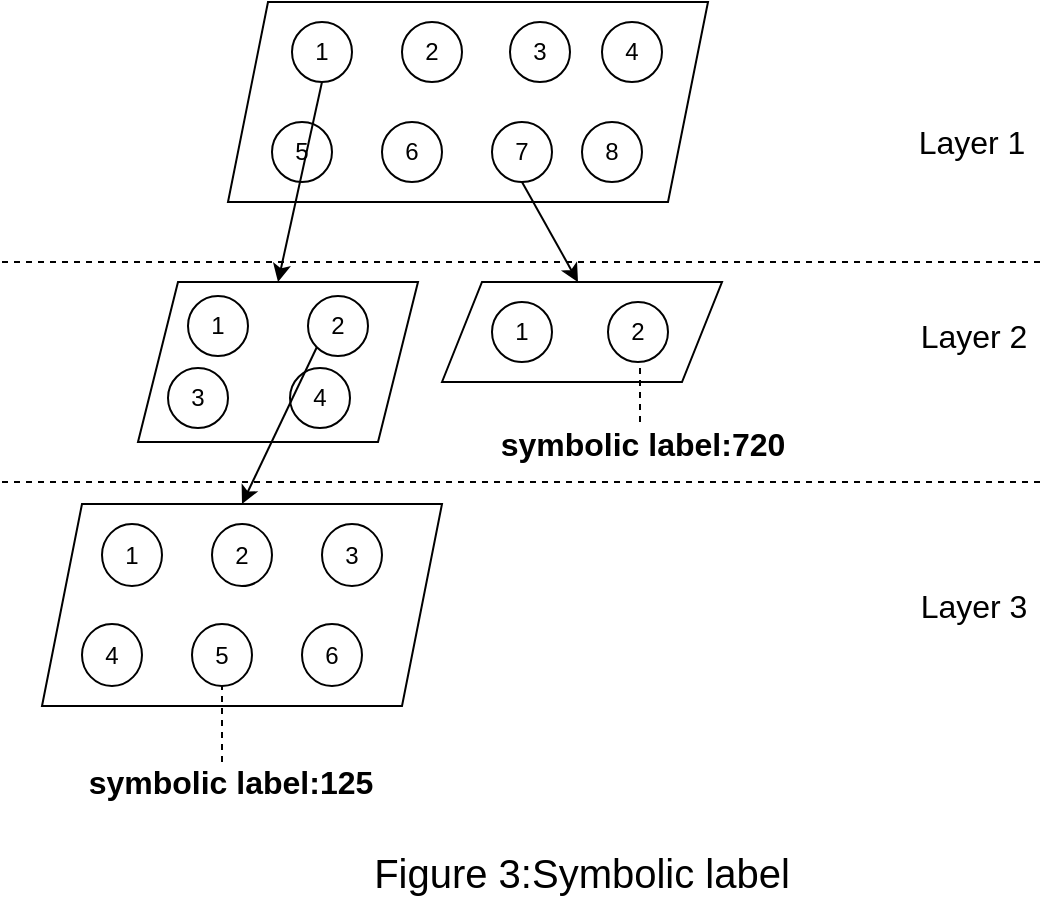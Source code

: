 <mxfile version="14.2.9" type="google"><diagram id="NMLzjRyEk962ou_Mwq36" name="Page-1"><mxGraphModel dx="1422" dy="642" grid="1" gridSize="10" guides="1" tooltips="1" connect="1" arrows="1" fold="1" page="1" pageScale="1" pageWidth="827" pageHeight="1169" math="0" shadow="0"><root><mxCell id="0"/><mxCell id="1" parent="0"/><mxCell id="Op3FQ7G2iBOQs2Q2DTDS-6" value="" style="shape=parallelogram;perimeter=parallelogramPerimeter;whiteSpace=wrap;html=1;fixedSize=1;" parent="1" vertex="1"><mxGeometry x="208" y="300" width="140" height="80" as="geometry"/></mxCell><mxCell id="Op3FQ7G2iBOQs2Q2DTDS-17" value="1" style="ellipse;whiteSpace=wrap;html=1;aspect=fixed;" parent="1" vertex="1"><mxGeometry x="233" y="307" width="30" height="30" as="geometry"/></mxCell><mxCell id="Op3FQ7G2iBOQs2Q2DTDS-18" value="2" style="ellipse;whiteSpace=wrap;html=1;aspect=fixed;" parent="1" vertex="1"><mxGeometry x="293" y="307" width="30" height="30" as="geometry"/></mxCell><mxCell id="Op3FQ7G2iBOQs2Q2DTDS-19" value="3" style="ellipse;whiteSpace=wrap;html=1;aspect=fixed;" parent="1" vertex="1"><mxGeometry x="223" y="343" width="30" height="30" as="geometry"/></mxCell><mxCell id="Op3FQ7G2iBOQs2Q2DTDS-20" style="edgeStyle=orthogonalEdgeStyle;rounded=0;orthogonalLoop=1;jettySize=auto;html=1;exitX=0.5;exitY=1;exitDx=0;exitDy=0;" parent="1" source="Op3FQ7G2iBOQs2Q2DTDS-19" target="Op3FQ7G2iBOQs2Q2DTDS-19" edge="1"><mxGeometry relative="1" as="geometry"/></mxCell><mxCell id="Op3FQ7G2iBOQs2Q2DTDS-21" value="4" style="ellipse;whiteSpace=wrap;html=1;aspect=fixed;" parent="1" vertex="1"><mxGeometry x="284" y="343" width="30" height="30" as="geometry"/></mxCell><mxCell id="Op3FQ7G2iBOQs2Q2DTDS-22" value="" style="shape=parallelogram;perimeter=parallelogramPerimeter;whiteSpace=wrap;html=1;fixedSize=1;" parent="1" vertex="1"><mxGeometry x="160" y="411" width="200" height="101" as="geometry"/></mxCell><mxCell id="Op3FQ7G2iBOQs2Q2DTDS-23" value="1" style="ellipse;whiteSpace=wrap;html=1;aspect=fixed;" parent="1" vertex="1"><mxGeometry x="190" y="421" width="30" height="31" as="geometry"/></mxCell><mxCell id="Op3FQ7G2iBOQs2Q2DTDS-24" value="2" style="ellipse;whiteSpace=wrap;html=1;aspect=fixed;" parent="1" vertex="1"><mxGeometry x="245" y="421" width="30" height="31" as="geometry"/></mxCell><mxCell id="Op3FQ7G2iBOQs2Q2DTDS-25" value="3" style="ellipse;whiteSpace=wrap;html=1;aspect=fixed;" parent="1" vertex="1"><mxGeometry x="300" y="421" width="30" height="31" as="geometry"/></mxCell><mxCell id="Op3FQ7G2iBOQs2Q2DTDS-26" value="4" style="ellipse;whiteSpace=wrap;html=1;aspect=fixed;" parent="1" vertex="1"><mxGeometry x="180" y="471" width="30" height="31" as="geometry"/></mxCell><mxCell id="Op3FQ7G2iBOQs2Q2DTDS-27" value="5" style="ellipse;whiteSpace=wrap;html=1;aspect=fixed;" parent="1" vertex="1"><mxGeometry x="235" y="471" width="30" height="31" as="geometry"/></mxCell><mxCell id="Op3FQ7G2iBOQs2Q2DTDS-28" value="6" style="ellipse;whiteSpace=wrap;html=1;aspect=fixed;" parent="1" vertex="1"><mxGeometry x="290" y="471" width="30" height="31" as="geometry"/></mxCell><mxCell id="Op3FQ7G2iBOQs2Q2DTDS-29" value="" style="endArrow=classic;html=1;exitX=0;exitY=1;exitDx=0;exitDy=0;entryX=0.5;entryY=0;entryDx=0;entryDy=0;" parent="1" source="Op3FQ7G2iBOQs2Q2DTDS-18" target="Op3FQ7G2iBOQs2Q2DTDS-22" edge="1"><mxGeometry width="50" height="50" relative="1" as="geometry"><mxPoint x="343" y="340" as="sourcePoint"/><mxPoint x="393" y="290" as="targetPoint"/></mxGeometry></mxCell><mxCell id="Op3FQ7G2iBOQs2Q2DTDS-38" value="" style="shape=parallelogram;perimeter=parallelogramPerimeter;whiteSpace=wrap;html=1;fixedSize=1;" parent="1" vertex="1"><mxGeometry x="360" y="300" width="140" height="50" as="geometry"/></mxCell><mxCell id="Op3FQ7G2iBOQs2Q2DTDS-39" value="1" style="ellipse;whiteSpace=wrap;html=1;aspect=fixed;" parent="1" vertex="1"><mxGeometry x="385" y="310" width="30" height="30" as="geometry"/></mxCell><mxCell id="Op3FQ7G2iBOQs2Q2DTDS-40" value="2" style="ellipse;whiteSpace=wrap;html=1;aspect=fixed;" parent="1" vertex="1"><mxGeometry x="443" y="310" width="30" height="30" as="geometry"/></mxCell><mxCell id="Op3FQ7G2iBOQs2Q2DTDS-41" value="&lt;font style=&quot;font-size: 16px&quot;&gt;Layer 1&lt;/font&gt;" style="text;html=1;strokeColor=none;fillColor=none;align=center;verticalAlign=middle;whiteSpace=wrap;rounded=0;" parent="1" vertex="1"><mxGeometry x="590" y="220" width="70" height="20" as="geometry"/></mxCell><mxCell id="Op3FQ7G2iBOQs2Q2DTDS-42" value="&lt;font style=&quot;font-size: 16px&quot;&gt;Layer 2&lt;/font&gt;" style="text;html=1;strokeColor=none;fillColor=none;align=center;verticalAlign=middle;whiteSpace=wrap;rounded=0;" parent="1" vertex="1"><mxGeometry x="591" y="317" width="70" height="20" as="geometry"/></mxCell><mxCell id="Op3FQ7G2iBOQs2Q2DTDS-43" value="&lt;font style=&quot;font-size: 16px&quot;&gt;Layer 3&lt;/font&gt;" style="text;html=1;strokeColor=none;fillColor=none;align=center;verticalAlign=middle;whiteSpace=wrap;rounded=0;" parent="1" vertex="1"><mxGeometry x="591" y="452" width="70" height="20" as="geometry"/></mxCell><mxCell id="Op3FQ7G2iBOQs2Q2DTDS-44" value="" style="endArrow=none;dashed=1;html=1;entryX=0.5;entryY=1;entryDx=0;entryDy=0;" parent="1" target="Op3FQ7G2iBOQs2Q2DTDS-27" edge="1"><mxGeometry width="50" height="50" relative="1" as="geometry"><mxPoint x="250" y="540" as="sourcePoint"/><mxPoint x="380" y="240" as="targetPoint"/></mxGeometry></mxCell><mxCell id="Op3FQ7G2iBOQs2Q2DTDS-45" value="&lt;font style=&quot;font-size: 16px&quot;&gt;&lt;b&gt;symbolic label:125&lt;/b&gt;&lt;/font&gt;" style="text;html=1;strokeColor=none;fillColor=none;align=center;verticalAlign=middle;whiteSpace=wrap;rounded=0;" parent="1" vertex="1"><mxGeometry x="176" y="540" width="157" height="20" as="geometry"/></mxCell><mxCell id="Op3FQ7G2iBOQs2Q2DTDS-47" value="" style="endArrow=none;dashed=1;html=1;entryX=0.5;entryY=1;entryDx=0;entryDy=0;" parent="1" edge="1"><mxGeometry width="50" height="50" relative="1" as="geometry"><mxPoint x="459" y="370" as="sourcePoint"/><mxPoint x="459" y="343" as="targetPoint"/></mxGeometry></mxCell><mxCell id="Op3FQ7G2iBOQs2Q2DTDS-48" value="&lt;font style=&quot;font-size: 16px&quot;&gt;&lt;b&gt;symbolic label:720&lt;/b&gt;&lt;/font&gt;" style="text;html=1;strokeColor=none;fillColor=none;align=center;verticalAlign=middle;whiteSpace=wrap;rounded=0;" parent="1" vertex="1"><mxGeometry x="382" y="371" width="157" height="20" as="geometry"/></mxCell><mxCell id="Op3FQ7G2iBOQs2Q2DTDS-49" value="" style="endArrow=none;dashed=1;html=1;" parent="1" edge="1"><mxGeometry width="50" height="50" relative="1" as="geometry"><mxPoint x="140" y="290" as="sourcePoint"/><mxPoint x="660" y="290" as="targetPoint"/></mxGeometry></mxCell><mxCell id="Op3FQ7G2iBOQs2Q2DTDS-50" value="" style="endArrow=none;dashed=1;html=1;" parent="1" edge="1"><mxGeometry width="50" height="50" relative="1" as="geometry"><mxPoint x="140" y="400" as="sourcePoint"/><mxPoint x="660" y="400" as="targetPoint"/></mxGeometry></mxCell><mxCell id="roP913MCryyrZ4I8AsMC-1" value="" style="shape=parallelogram;perimeter=parallelogramPerimeter;whiteSpace=wrap;html=1;fixedSize=1;" parent="1" vertex="1"><mxGeometry x="253" y="160" width="240" height="100" as="geometry"/></mxCell><mxCell id="roP913MCryyrZ4I8AsMC-2" value="1" style="ellipse;whiteSpace=wrap;html=1;aspect=fixed;" parent="1" vertex="1"><mxGeometry x="285" y="170" width="30" height="30" as="geometry"/></mxCell><mxCell id="roP913MCryyrZ4I8AsMC-3" value="2" style="ellipse;whiteSpace=wrap;html=1;aspect=fixed;" parent="1" vertex="1"><mxGeometry x="340" y="170" width="30" height="30" as="geometry"/></mxCell><mxCell id="roP913MCryyrZ4I8AsMC-4" value="3" style="ellipse;whiteSpace=wrap;html=1;aspect=fixed;" parent="1" vertex="1"><mxGeometry x="394" y="170" width="30" height="30" as="geometry"/></mxCell><mxCell id="roP913MCryyrZ4I8AsMC-5" value="5" style="ellipse;whiteSpace=wrap;html=1;aspect=fixed;" parent="1" vertex="1"><mxGeometry x="275" y="220" width="30" height="30" as="geometry"/></mxCell><mxCell id="roP913MCryyrZ4I8AsMC-6" value="6" style="ellipse;whiteSpace=wrap;html=1;aspect=fixed;" parent="1" vertex="1"><mxGeometry x="330" y="220" width="30" height="30" as="geometry"/></mxCell><mxCell id="roP913MCryyrZ4I8AsMC-7" value="7" style="ellipse;whiteSpace=wrap;html=1;aspect=fixed;" parent="1" vertex="1"><mxGeometry x="385" y="220" width="30" height="30" as="geometry"/></mxCell><mxCell id="roP913MCryyrZ4I8AsMC-8" value="4" style="ellipse;whiteSpace=wrap;html=1;aspect=fixed;" parent="1" vertex="1"><mxGeometry x="440" y="170" width="30" height="30" as="geometry"/></mxCell><mxCell id="roP913MCryyrZ4I8AsMC-9" value="8" style="ellipse;whiteSpace=wrap;html=1;aspect=fixed;" parent="1" vertex="1"><mxGeometry x="430" y="220" width="30" height="30" as="geometry"/></mxCell><mxCell id="Op3FQ7G2iBOQs2Q2DTDS-9" value="" style="endArrow=classic;html=1;entryX=0.5;entryY=0;entryDx=0;entryDy=0;exitX=0.5;exitY=1;exitDx=0;exitDy=0;" parent="1" source="roP913MCryyrZ4I8AsMC-2" target="Op3FQ7G2iBOQs2Q2DTDS-6" edge="1"><mxGeometry width="50" height="50" relative="1" as="geometry"><mxPoint x="307.393" y="205.607" as="sourcePoint"/><mxPoint x="393" y="290" as="targetPoint"/></mxGeometry></mxCell><mxCell id="Op3FQ7G2iBOQs2Q2DTDS-16" value="" style="endArrow=classic;html=1;exitX=0.5;exitY=1;exitDx=0;exitDy=0;entryX=0.5;entryY=0;entryDx=0;entryDy=0;" parent="1" source="roP913MCryyrZ4I8AsMC-7" edge="1"><mxGeometry width="50" height="50" relative="1" as="geometry"><mxPoint x="428.607" y="255.607" as="sourcePoint"/><mxPoint x="428" y="300" as="targetPoint"/></mxGeometry></mxCell><mxCell id="pXBhzz6K6hG2INnwBcC5-1" value="&lt;font style=&quot;font-size: 20px&quot;&gt;Figure 3:Symbolic label&lt;/font&gt;" style="text;html=1;strokeColor=none;fillColor=none;align=center;verticalAlign=middle;whiteSpace=wrap;rounded=0;" vertex="1" parent="1"><mxGeometry x="283" y="585" width="294" height="20" as="geometry"/></mxCell></root></mxGraphModel></diagram></mxfile>